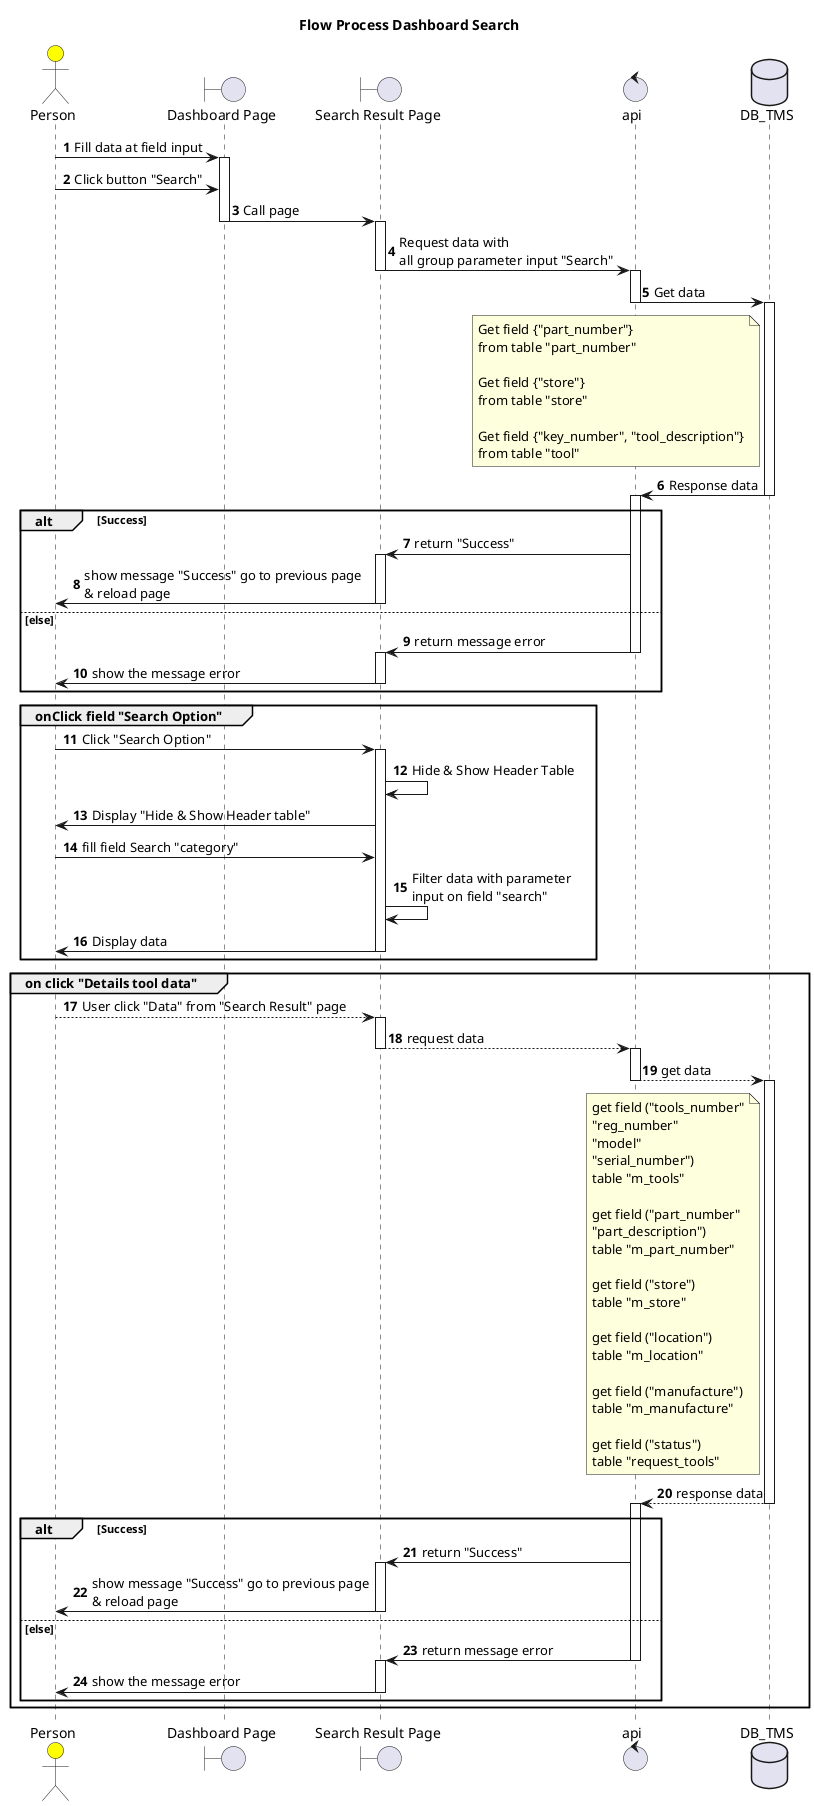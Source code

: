 @startuml Dashboard
title "Flow Process Dashboard Search"

actor "Person" as user #Yellow
boundary "Dashboard Page" as dashboard
boundary "Search Result Page" as search
control "api" as api
database "DB_TMS" as DB_TMS

autonumber

user -> dashboard : Fill data at field input
activate dashboard
user -> dashboard : Click button "Search"
dashboard -> search : Call page
deactivate dashboard
activate search
search -> api : Request data with \nall group parameter input "Search"
deactivate search
activate api
api -> DB_TMS : Get data
deactivate api
activate DB_TMS
note left of DB_TMS
    Get field {"part_number"}
    from table "part_number"

    Get field {"store"}
    from table "store"

    Get field {"key_number", "tool_description"}
    from table "tool"
endnote
DB_TMS -> api : Response data
deactivate DB_TMS
activate api
alt Success
    search <- api : return "Success"
    activate search
    user <- search : show message "Success" go to previous page\n& reload page
    deactivate search
else else
    search <- api : return message error
    deactivate api
    activate search
    user <- search : show the message error
    deactivate search
end
group onClick field "Search Option"
    user -> search : Click "Search Option"
    activate search
    search -> search : Hide & Show Header Table
    search -> user : Display "Hide & Show Header table"
    user -> search : fill field Search "category"
    search -> search : Filter data with parameter \ninput on field "search"
    search -> user : Display data
    deactivate search
end
group on click "Details tool data"
    user --> search : User click "Data" from "Search Result" page
    activate search
    search --> api : request data
    deactivate search
    activate api
    api --> DB_TMS : get data
    deactivate api
    activate DB_TMS
    note left of DB_TMS
        get field ("tools_number"
        "reg_number"
        "model"
        "serial_number")
        table "m_tools"

        get field ("part_number"
        "part_description")
        table "m_part_number"

        get field ("store")
        table "m_store"

        get field ("location")
        table "m_location"

        get field ("manufacture")
        table "m_manufacture"

        get field ("status")
        table "request_tools"
    end note

    DB_TMS --> api : response data
    deactivate DB_TMS
    activate api
    alt Success
        search <- api : return "Success"
        activate search
        user <- search : show message "Success" go to previous page\n& reload page
        deactivate search
    else else
        search <- api : return message error
        deactivate api
        activate search
        user <- search : show the message error
        deactivate search
    end
end
@enduml
